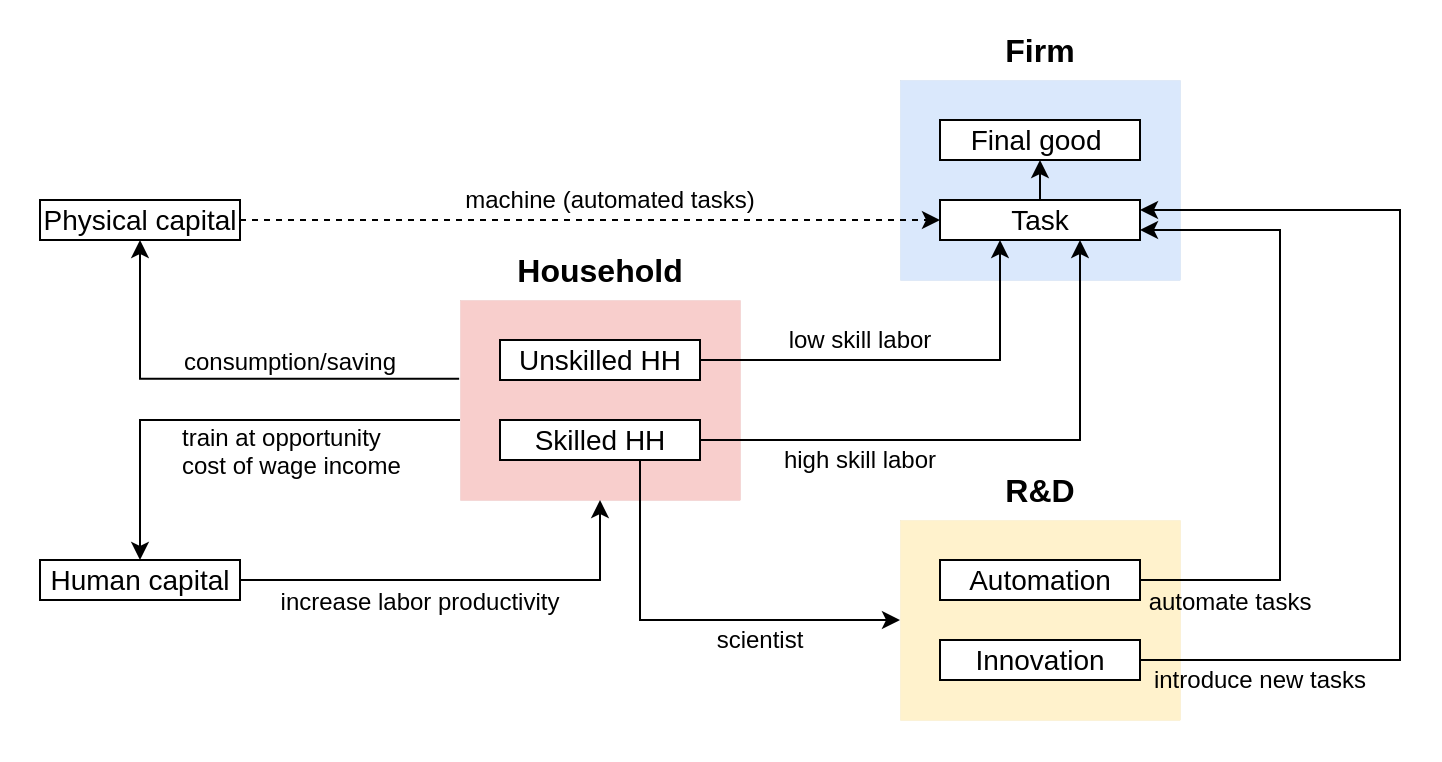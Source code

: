 <mxfile version="20.2.8" type="device"><diagram id="8l1Rbesy6iMgHnzkccEO" name="Page-1"><mxGraphModel dx="870" dy="491" grid="1" gridSize="10" guides="1" tooltips="1" connect="1" arrows="1" fold="1" page="1" pageScale="1" pageWidth="827" pageHeight="1169" math="0" shadow="0"><root><mxCell id="0"/><mxCell id="1" parent="0"/><mxCell id="avToG3fPIgu56NE-Syjm-4" value="" style="rounded=0;whiteSpace=wrap;html=1;strokeWidth=1;fontSize=12;strokeColor=none;" vertex="1" parent="1"><mxGeometry x="80" y="100" width="720" height="380" as="geometry"/></mxCell><mxCell id="2JKRj5XUasc7mOHQuSHU-14" value="" style="rounded=0;whiteSpace=wrap;html=1;strokeWidth=0;fillColor=#dae8fc;strokeColor=#6c8ebf;" parent="1" vertex="1"><mxGeometry x="530" y="140" width="140" height="100" as="geometry"/></mxCell><mxCell id="2JKRj5XUasc7mOHQuSHU-15" value="" style="rounded=0;whiteSpace=wrap;html=1;strokeWidth=0;fillColor=#fff2cc;strokeColor=#d6b656;" parent="1" vertex="1"><mxGeometry x="530" y="360" width="140" height="100" as="geometry"/></mxCell><mxCell id="2JKRj5XUasc7mOHQuSHU-1" value="" style="rounded=0;whiteSpace=wrap;html=1;strokeWidth=0;fillColor=#f8cecc;strokeColor=#b85450;" parent="1" vertex="1"><mxGeometry x="310" y="250" width="140" height="100" as="geometry"/></mxCell><mxCell id="2JKRj5XUasc7mOHQuSHU-11" style="edgeStyle=orthogonalEdgeStyle;rounded=0;orthogonalLoop=1;jettySize=auto;html=1;exitX=-0.003;exitY=0.394;exitDx=0;exitDy=0;entryX=0.5;entryY=1;entryDx=0;entryDy=0;fontSize=14;exitPerimeter=0;" parent="1" source="2JKRj5XUasc7mOHQuSHU-1" target="2JKRj5XUasc7mOHQuSHU-5" edge="1"><mxGeometry relative="1" as="geometry"><Array as="points"><mxPoint x="150" y="289"/></Array></mxGeometry></mxCell><mxCell id="2JKRj5XUasc7mOHQuSHU-12" style="edgeStyle=orthogonalEdgeStyle;rounded=0;orthogonalLoop=1;jettySize=auto;html=1;entryX=0.5;entryY=0;entryDx=0;entryDy=0;fontSize=14;" parent="1" source="2JKRj5XUasc7mOHQuSHU-1" target="2JKRj5XUasc7mOHQuSHU-6" edge="1"><mxGeometry relative="1" as="geometry"><Array as="points"><mxPoint x="150" y="310"/></Array></mxGeometry></mxCell><mxCell id="2JKRj5XUasc7mOHQuSHU-2" value="&lt;font style=&quot;font-size: 14px;&quot;&gt;Unskilled HH&lt;/font&gt;" style="rounded=0;whiteSpace=wrap;html=1;strokeWidth=1;" parent="1" vertex="1"><mxGeometry x="330" y="270" width="100" height="20" as="geometry"/></mxCell><mxCell id="2JKRj5XUasc7mOHQuSHU-27" style="edgeStyle=orthogonalEdgeStyle;rounded=0;orthogonalLoop=1;jettySize=auto;html=1;fontSize=14;startArrow=none;exitX=1;exitY=0.5;exitDx=0;exitDy=0;" parent="1" source="2JKRj5XUasc7mOHQuSHU-3" target="2JKRj5XUasc7mOHQuSHU-19" edge="1"><mxGeometry relative="1" as="geometry"><mxPoint x="420" y="320" as="sourcePoint"/><Array as="points"><mxPoint x="620" y="320"/></Array></mxGeometry></mxCell><mxCell id="2JKRj5XUasc7mOHQuSHU-28" style="edgeStyle=orthogonalEdgeStyle;rounded=0;orthogonalLoop=1;jettySize=auto;html=1;exitX=0.5;exitY=1;exitDx=0;exitDy=0;entryX=0;entryY=0.5;entryDx=0;entryDy=0;fontSize=14;" parent="1" source="2JKRj5XUasc7mOHQuSHU-3" target="2JKRj5XUasc7mOHQuSHU-15" edge="1"><mxGeometry relative="1" as="geometry"><Array as="points"><mxPoint x="400" y="330"/><mxPoint x="400" y="410"/></Array></mxGeometry></mxCell><mxCell id="2JKRj5XUasc7mOHQuSHU-3" value="Skilled HH" style="rounded=0;whiteSpace=wrap;html=1;strokeWidth=1;fontSize=14;" parent="1" vertex="1"><mxGeometry x="330" y="310" width="100" height="20" as="geometry"/></mxCell><mxCell id="2JKRj5XUasc7mOHQuSHU-29" style="edgeStyle=orthogonalEdgeStyle;rounded=0;orthogonalLoop=1;jettySize=auto;html=1;exitX=1;exitY=0.5;exitDx=0;exitDy=0;fontSize=14;dashed=1;" parent="1" source="2JKRj5XUasc7mOHQuSHU-5" target="2JKRj5XUasc7mOHQuSHU-19" edge="1"><mxGeometry relative="1" as="geometry"/></mxCell><mxCell id="2JKRj5XUasc7mOHQuSHU-5" value="Physical capital" style="rounded=0;whiteSpace=wrap;html=1;strokeWidth=1;fontSize=14;" parent="1" vertex="1"><mxGeometry x="100" y="200" width="100" height="20" as="geometry"/></mxCell><mxCell id="VgnF-qknRIN13RqnvR36-13" style="edgeStyle=orthogonalEdgeStyle;rounded=0;orthogonalLoop=1;jettySize=auto;html=1;exitX=1;exitY=0.5;exitDx=0;exitDy=0;entryX=0.5;entryY=1;entryDx=0;entryDy=0;fontSize=10;" parent="1" source="2JKRj5XUasc7mOHQuSHU-6" target="2JKRj5XUasc7mOHQuSHU-1" edge="1"><mxGeometry relative="1" as="geometry"/></mxCell><mxCell id="2JKRj5XUasc7mOHQuSHU-6" value="Human capital" style="rounded=0;whiteSpace=wrap;html=1;strokeWidth=1;fontSize=14;" parent="1" vertex="1"><mxGeometry x="100" y="380" width="100" height="20" as="geometry"/></mxCell><mxCell id="2JKRj5XUasc7mOHQuSHU-10" value="Household" style="text;html=1;strokeColor=none;fillColor=none;align=center;verticalAlign=middle;whiteSpace=wrap;rounded=0;strokeWidth=1;fontSize=16;fontStyle=1" parent="1" vertex="1"><mxGeometry x="340" y="220" width="80" height="30" as="geometry"/></mxCell><mxCell id="2JKRj5XUasc7mOHQuSHU-34" style="edgeStyle=orthogonalEdgeStyle;rounded=0;orthogonalLoop=1;jettySize=auto;html=1;exitX=1;exitY=0.5;exitDx=0;exitDy=0;entryX=1;entryY=0.25;entryDx=0;entryDy=0;fontSize=14;" parent="1" source="2JKRj5XUasc7mOHQuSHU-16" target="2JKRj5XUasc7mOHQuSHU-19" edge="1"><mxGeometry relative="1" as="geometry"><Array as="points"><mxPoint x="780" y="430"/><mxPoint x="780" y="205"/></Array></mxGeometry></mxCell><mxCell id="2JKRj5XUasc7mOHQuSHU-16" value="Innovation" style="rounded=0;whiteSpace=wrap;html=1;strokeWidth=1;fontSize=14;" parent="1" vertex="1"><mxGeometry x="550" y="420" width="100" height="20" as="geometry"/></mxCell><mxCell id="2JKRj5XUasc7mOHQuSHU-33" style="edgeStyle=orthogonalEdgeStyle;rounded=0;orthogonalLoop=1;jettySize=auto;html=1;exitX=1;exitY=0.5;exitDx=0;exitDy=0;entryX=1;entryY=0.75;entryDx=0;entryDy=0;fontSize=14;" parent="1" source="2JKRj5XUasc7mOHQuSHU-17" target="2JKRj5XUasc7mOHQuSHU-19" edge="1"><mxGeometry relative="1" as="geometry"><Array as="points"><mxPoint x="720" y="390"/><mxPoint x="720" y="215"/></Array></mxGeometry></mxCell><mxCell id="2JKRj5XUasc7mOHQuSHU-17" value="Automation" style="rounded=0;whiteSpace=wrap;html=1;strokeWidth=1;fontSize=14;" parent="1" vertex="1"><mxGeometry x="550" y="380" width="100" height="20" as="geometry"/></mxCell><mxCell id="VgnF-qknRIN13RqnvR36-5" style="edgeStyle=orthogonalEdgeStyle;rounded=0;orthogonalLoop=1;jettySize=auto;html=1;exitX=0.5;exitY=0;exitDx=0;exitDy=0;entryX=0.5;entryY=1;entryDx=0;entryDy=0;" parent="1" source="2JKRj5XUasc7mOHQuSHU-19" target="2JKRj5XUasc7mOHQuSHU-20" edge="1"><mxGeometry relative="1" as="geometry"/></mxCell><mxCell id="2JKRj5XUasc7mOHQuSHU-19" value="Task" style="rounded=0;whiteSpace=wrap;html=1;strokeWidth=1;fontSize=14;" parent="1" vertex="1"><mxGeometry x="550" y="200" width="100" height="20" as="geometry"/></mxCell><mxCell id="2JKRj5XUasc7mOHQuSHU-20" value="Final good&amp;nbsp;" style="rounded=0;whiteSpace=wrap;html=1;strokeWidth=1;fontSize=14;" parent="1" vertex="1"><mxGeometry x="550" y="160" width="100" height="20" as="geometry"/></mxCell><mxCell id="2JKRj5XUasc7mOHQuSHU-21" value="R&amp;amp;D" style="text;html=1;strokeColor=none;fillColor=none;align=center;verticalAlign=middle;whiteSpace=wrap;rounded=0;strokeWidth=1;fontSize=16;fontStyle=1" parent="1" vertex="1"><mxGeometry x="560" y="330" width="80" height="30" as="geometry"/></mxCell><mxCell id="2JKRj5XUasc7mOHQuSHU-22" value="Firm" style="text;html=1;strokeColor=none;fillColor=none;align=center;verticalAlign=middle;whiteSpace=wrap;rounded=0;strokeWidth=1;fontSize=16;fontStyle=1" parent="1" vertex="1"><mxGeometry x="560" y="110" width="80" height="30" as="geometry"/></mxCell><mxCell id="2JKRj5XUasc7mOHQuSHU-25" style="edgeStyle=orthogonalEdgeStyle;rounded=0;orthogonalLoop=1;jettySize=auto;html=1;exitX=1;exitY=0.5;exitDx=0;exitDy=0;fontSize=14;" parent="1" source="2JKRj5XUasc7mOHQuSHU-2" edge="1"><mxGeometry relative="1" as="geometry"><mxPoint x="580" y="220" as="targetPoint"/><Array as="points"><mxPoint x="580" y="280"/><mxPoint x="580" y="220"/></Array></mxGeometry></mxCell><mxCell id="2JKRj5XUasc7mOHQuSHU-35" value="scientist" style="text;html=1;strokeColor=none;fillColor=none;align=center;verticalAlign=middle;whiteSpace=wrap;rounded=0;strokeWidth=1;fontSize=12;" parent="1" vertex="1"><mxGeometry x="430" y="410" width="60" height="20" as="geometry"/></mxCell><mxCell id="2JKRj5XUasc7mOHQuSHU-37" value="high skill labor" style="text;html=1;strokeColor=none;fillColor=none;align=center;verticalAlign=middle;whiteSpace=wrap;rounded=0;strokeWidth=1;fontSize=12;" parent="1" vertex="1"><mxGeometry x="470" y="320" width="80" height="20" as="geometry"/></mxCell><mxCell id="2JKRj5XUasc7mOHQuSHU-40" value="low skill labor" style="text;html=1;strokeColor=none;fillColor=none;align=center;verticalAlign=middle;whiteSpace=wrap;rounded=0;strokeWidth=1;fontSize=12;" parent="1" vertex="1"><mxGeometry x="470" y="260" width="80" height="20" as="geometry"/></mxCell><mxCell id="2JKRj5XUasc7mOHQuSHU-41" value="machine (automated tasks)" style="text;html=1;strokeColor=none;fillColor=none;align=center;verticalAlign=middle;whiteSpace=wrap;rounded=0;strokeWidth=1;fontSize=12;" parent="1" vertex="1"><mxGeometry x="310" y="190" width="150" height="20" as="geometry"/></mxCell><mxCell id="2JKRj5XUasc7mOHQuSHU-42" value="&lt;p style=&quot;margin: 0px; font-variant-numeric: normal; font-variant-east-asian: normal; font-stretch: normal; line-height: normal; text-align: start; font-size: 12px;&quot; class=&quot;p1&quot;&gt;&lt;font style=&quot;font-size: 12px;&quot;&gt;automate tasks&lt;/font&gt;&lt;/p&gt;" style="text;html=1;strokeColor=none;fillColor=none;align=center;verticalAlign=middle;whiteSpace=wrap;rounded=0;strokeWidth=1;fontSize=12;" parent="1" vertex="1"><mxGeometry x="650" y="390" width="90" height="20" as="geometry"/></mxCell><mxCell id="2JKRj5XUasc7mOHQuSHU-43" value="introduce new tasks" style="text;html=1;strokeColor=none;fillColor=none;align=center;verticalAlign=middle;whiteSpace=wrap;rounded=0;strokeWidth=1;fontSize=12;" parent="1" vertex="1"><mxGeometry x="650" y="430" width="120" height="20" as="geometry"/></mxCell><mxCell id="VgnF-qknRIN13RqnvR36-10" value="&lt;p style=&quot;font-variant-numeric: normal; font-variant-east-asian: normal; font-stretch: normal; line-height: normal; margin: 0px; text-align: start; font-size: 12px;&quot; class=&quot;p1&quot;&gt;train at&amp;nbsp;&lt;span style=&quot;background-color: initial; font-size: 12px;&quot;&gt;opportunity cost&amp;nbsp;&lt;/span&gt;&lt;span style=&quot;background-color: initial; font-size: 12px;&quot;&gt;of wage income&lt;/span&gt;&lt;/p&gt;" style="text;html=1;strokeColor=none;fillColor=none;align=center;verticalAlign=middle;whiteSpace=wrap;rounded=0;fontSize=12;" parent="1" vertex="1"><mxGeometry x="170" y="310" width="130" height="30" as="geometry"/></mxCell><mxCell id="VgnF-qknRIN13RqnvR36-11" value="&lt;p style=&quot;font-variant-numeric: normal; font-variant-east-asian: normal; font-stretch: normal; line-height: normal; margin: 0px; text-align: start; font-size: 12px;&quot; class=&quot;p1&quot;&gt;increase labor productivity&lt;/p&gt;" style="text;html=1;strokeColor=none;fillColor=none;align=center;verticalAlign=middle;whiteSpace=wrap;rounded=0;fontSize=12;" parent="1" vertex="1"><mxGeometry x="210" y="390" width="160" height="20" as="geometry"/></mxCell><mxCell id="VgnF-qknRIN13RqnvR36-14" value="&lt;p style=&quot;font-variant-numeric: normal; font-variant-east-asian: normal; font-stretch: normal; line-height: normal; margin: 0px; text-align: start; font-size: 12px;&quot; class=&quot;p1&quot;&gt;consumption/saving&lt;br style=&quot;font-size: 12px;&quot;&gt;&lt;/p&gt;" style="text;html=1;strokeColor=none;fillColor=none;align=center;verticalAlign=middle;whiteSpace=wrap;rounded=0;fontSize=12;" parent="1" vertex="1"><mxGeometry x="170" y="270" width="110" height="20" as="geometry"/></mxCell></root></mxGraphModel></diagram></mxfile>